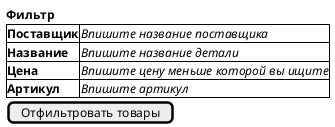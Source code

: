 @startsalt Фильтр
{
    <b>Фильтр
    {#
    
        <b>Поставщик|//Впишите название поставщика//
        <b>Название |//Впишите название детали//
        <b>Цена|//Впишите цену меньше которой вы ищите//
        <b>Артикул|//Впишите артикул//
    }
    [Отфильтровать товары]
    
    
}
@endsalt